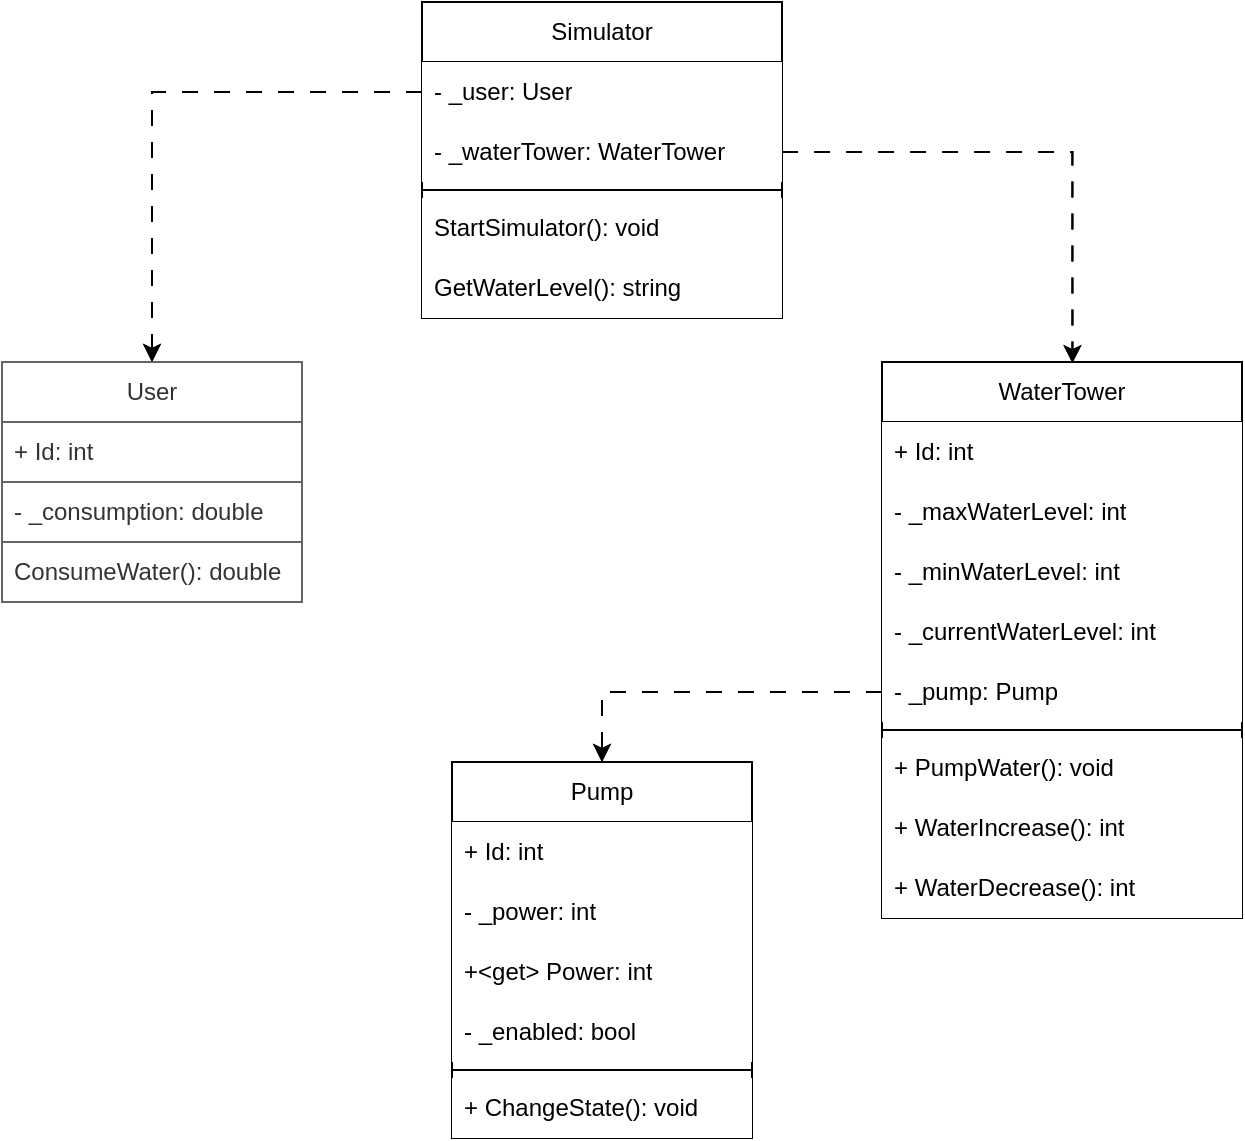 <mxfile version="21.1.2" type="device">
  <diagram id="C5RBs43oDa-KdzZeNtuy" name="Page-1">
    <mxGraphModel dx="1434" dy="834" grid="1" gridSize="10" guides="1" tooltips="1" connect="1" arrows="1" fold="1" page="1" pageScale="1" pageWidth="827" pageHeight="1169" math="0" shadow="0">
      <root>
        <mxCell id="WIyWlLk6GJQsqaUBKTNV-0" />
        <mxCell id="WIyWlLk6GJQsqaUBKTNV-1" parent="WIyWlLk6GJQsqaUBKTNV-0" />
        <mxCell id="alkZ7Xr636iCZh5vnlxN-1" value="Pump" style="swimlane;fontStyle=0;childLayout=stackLayout;horizontal=1;startSize=30;horizontalStack=0;resizeParent=1;resizeParentMax=0;resizeLast=0;collapsible=1;marginBottom=0;whiteSpace=wrap;html=1;fillColor=#FFFFFF;" parent="WIyWlLk6GJQsqaUBKTNV-1" vertex="1">
          <mxGeometry x="325" y="430" width="150" height="188" as="geometry" />
        </mxCell>
        <mxCell id="alkZ7Xr636iCZh5vnlxN-2" value="+ Id: int" style="text;strokeColor=none;fillColor=#FFFFFF;align=left;verticalAlign=middle;spacingLeft=4;spacingRight=4;overflow=hidden;points=[[0,0.5],[1,0.5]];portConstraint=eastwest;rotatable=0;whiteSpace=wrap;html=1;" parent="alkZ7Xr636iCZh5vnlxN-1" vertex="1">
          <mxGeometry y="30" width="150" height="30" as="geometry" />
        </mxCell>
        <mxCell id="alkZ7Xr636iCZh5vnlxN-8" value="- _power: int" style="text;strokeColor=none;fillColor=#FFFFFF;align=left;verticalAlign=middle;spacingLeft=4;spacingRight=4;overflow=hidden;points=[[0,0.5],[1,0.5]];portConstraint=eastwest;rotatable=0;whiteSpace=wrap;html=1;" parent="alkZ7Xr636iCZh5vnlxN-1" vertex="1">
          <mxGeometry y="60" width="150" height="30" as="geometry" />
        </mxCell>
        <mxCell id="alkZ7Xr636iCZh5vnlxN-25" value="+&amp;lt;get&amp;gt; Power: int" style="text;strokeColor=none;fillColor=#FFFFFF;align=left;verticalAlign=middle;spacingLeft=4;spacingRight=4;overflow=hidden;points=[[0,0.5],[1,0.5]];portConstraint=eastwest;rotatable=0;whiteSpace=wrap;html=1;" parent="alkZ7Xr636iCZh5vnlxN-1" vertex="1">
          <mxGeometry y="90" width="150" height="30" as="geometry" />
        </mxCell>
        <mxCell id="alkZ7Xr636iCZh5vnlxN-3" value="- _enabled: bool" style="text;strokeColor=none;fillColor=#FFFFFF;align=left;verticalAlign=middle;spacingLeft=4;spacingRight=4;overflow=hidden;points=[[0,0.5],[1,0.5]];portConstraint=eastwest;rotatable=0;whiteSpace=wrap;html=1;" parent="alkZ7Xr636iCZh5vnlxN-1" vertex="1">
          <mxGeometry y="120" width="150" height="30" as="geometry" />
        </mxCell>
        <mxCell id="alkZ7Xr636iCZh5vnlxN-7" value="" style="line;html=1;strokeWidth=1;align=left;verticalAlign=middle;spacingTop=-1;spacingLeft=3;spacingRight=3;rotatable=0;labelPosition=right;points=[];portConstraint=eastwest;fillColor=#FFFFFF;" parent="alkZ7Xr636iCZh5vnlxN-1" vertex="1">
          <mxGeometry y="150" width="150" height="8" as="geometry" />
        </mxCell>
        <mxCell id="alkZ7Xr636iCZh5vnlxN-4" value="+ ChangeState(): void" style="text;strokeColor=none;fillColor=#FFFFFF;align=left;verticalAlign=middle;spacingLeft=4;spacingRight=4;overflow=hidden;points=[[0,0.5],[1,0.5]];portConstraint=eastwest;rotatable=0;whiteSpace=wrap;html=1;" parent="alkZ7Xr636iCZh5vnlxN-1" vertex="1">
          <mxGeometry y="158" width="150" height="30" as="geometry" />
        </mxCell>
        <mxCell id="alkZ7Xr636iCZh5vnlxN-9" value="WaterTower" style="swimlane;fontStyle=0;childLayout=stackLayout;horizontal=1;startSize=30;horizontalStack=0;resizeParent=1;resizeParentMax=0;resizeLast=0;collapsible=1;marginBottom=0;whiteSpace=wrap;html=1;fillColor=#FFFFFF;" parent="WIyWlLk6GJQsqaUBKTNV-1" vertex="1">
          <mxGeometry x="540" y="230" width="180" height="278" as="geometry" />
        </mxCell>
        <mxCell id="alkZ7Xr636iCZh5vnlxN-18" value="+ Id: int" style="text;strokeColor=none;fillColor=#FFFFFF;align=left;verticalAlign=middle;spacingLeft=4;spacingRight=4;overflow=hidden;points=[[0,0.5],[1,0.5]];portConstraint=eastwest;rotatable=0;whiteSpace=wrap;html=1;" parent="alkZ7Xr636iCZh5vnlxN-9" vertex="1">
          <mxGeometry y="30" width="180" height="30" as="geometry" />
        </mxCell>
        <mxCell id="alkZ7Xr636iCZh5vnlxN-10" value="- _maxWaterLevel: int" style="text;strokeColor=none;fillColor=#FFFFFF;align=left;verticalAlign=middle;spacingLeft=4;spacingRight=4;overflow=hidden;points=[[0,0.5],[1,0.5]];portConstraint=eastwest;rotatable=0;whiteSpace=wrap;html=1;" parent="alkZ7Xr636iCZh5vnlxN-9" vertex="1">
          <mxGeometry y="60" width="180" height="30" as="geometry" />
        </mxCell>
        <mxCell id="alkZ7Xr636iCZh5vnlxN-11" value="- _minWaterLevel: int" style="text;strokeColor=none;fillColor=#FFFFFF;align=left;verticalAlign=middle;spacingLeft=4;spacingRight=4;overflow=hidden;points=[[0,0.5],[1,0.5]];portConstraint=eastwest;rotatable=0;whiteSpace=wrap;html=1;" parent="alkZ7Xr636iCZh5vnlxN-9" vertex="1">
          <mxGeometry y="90" width="180" height="30" as="geometry" />
        </mxCell>
        <mxCell id="alkZ7Xr636iCZh5vnlxN-12" value="- _currentWaterLevel: int" style="text;strokeColor=none;fillColor=#FFFFFF;align=left;verticalAlign=middle;spacingLeft=4;spacingRight=4;overflow=hidden;points=[[0,0.5],[1,0.5]];portConstraint=eastwest;rotatable=0;whiteSpace=wrap;html=1;" parent="alkZ7Xr636iCZh5vnlxN-9" vertex="1">
          <mxGeometry y="120" width="180" height="30" as="geometry" />
        </mxCell>
        <mxCell id="alkZ7Xr636iCZh5vnlxN-13" value="- _pump: Pump" style="text;strokeColor=none;fillColor=#FFFFFF;align=left;verticalAlign=middle;spacingLeft=4;spacingRight=4;overflow=hidden;points=[[0,0.5],[1,0.5]];portConstraint=eastwest;rotatable=0;whiteSpace=wrap;html=1;" parent="alkZ7Xr636iCZh5vnlxN-9" vertex="1">
          <mxGeometry y="150" width="180" height="30" as="geometry" />
        </mxCell>
        <mxCell id="alkZ7Xr636iCZh5vnlxN-15" value="" style="line;html=1;strokeWidth=1;align=left;verticalAlign=middle;spacingTop=-1;spacingLeft=3;spacingRight=3;rotatable=0;labelPosition=right;points=[];portConstraint=eastwest;fillColor=#FFFFFF;" parent="alkZ7Xr636iCZh5vnlxN-9" vertex="1">
          <mxGeometry y="180" width="180" height="8" as="geometry" />
        </mxCell>
        <mxCell id="alkZ7Xr636iCZh5vnlxN-14" value="+&amp;nbsp;PumpWater(): void" style="text;strokeColor=none;fillColor=#FFFFFF;align=left;verticalAlign=middle;spacingLeft=4;spacingRight=4;overflow=hidden;points=[[0,0.5],[1,0.5]];portConstraint=eastwest;rotatable=0;whiteSpace=wrap;html=1;" parent="alkZ7Xr636iCZh5vnlxN-9" vertex="1">
          <mxGeometry y="188" width="180" height="30" as="geometry" />
        </mxCell>
        <mxCell id="alkZ7Xr636iCZh5vnlxN-16" value="+&amp;nbsp;WaterIncrease(): int" style="text;strokeColor=none;fillColor=#FFFFFF;align=left;verticalAlign=middle;spacingLeft=4;spacingRight=4;overflow=hidden;points=[[0,0.5],[1,0.5]];portConstraint=eastwest;rotatable=0;whiteSpace=wrap;html=1;" parent="alkZ7Xr636iCZh5vnlxN-9" vertex="1">
          <mxGeometry y="218" width="180" height="30" as="geometry" />
        </mxCell>
        <mxCell id="alkZ7Xr636iCZh5vnlxN-17" value="+&amp;nbsp;WaterDecrease(): int" style="text;strokeColor=none;fillColor=#FFFFFF;align=left;verticalAlign=middle;spacingLeft=4;spacingRight=4;overflow=hidden;points=[[0,0.5],[1,0.5]];portConstraint=eastwest;rotatable=0;whiteSpace=wrap;html=1;" parent="alkZ7Xr636iCZh5vnlxN-9" vertex="1">
          <mxGeometry y="248" width="180" height="30" as="geometry" />
        </mxCell>
        <mxCell id="alkZ7Xr636iCZh5vnlxN-19" value="User" style="swimlane;fontStyle=0;childLayout=stackLayout;horizontal=1;startSize=30;horizontalStack=0;resizeParent=1;resizeParentMax=0;resizeLast=0;collapsible=1;marginBottom=0;whiteSpace=wrap;html=1;fillColor=#FFFFFF;fontColor=#333333;strokeColor=#666666;" parent="WIyWlLk6GJQsqaUBKTNV-1" vertex="1">
          <mxGeometry x="100" y="230" width="150" height="120" as="geometry" />
        </mxCell>
        <mxCell id="alkZ7Xr636iCZh5vnlxN-20" value="+ Id: int" style="text;align=left;verticalAlign=middle;spacingLeft=4;spacingRight=4;overflow=hidden;points=[[0,0.5],[1,0.5]];portConstraint=eastwest;rotatable=0;whiteSpace=wrap;html=1;fillColor=#FFFFFF;fontColor=#333333;strokeColor=#666666;" parent="alkZ7Xr636iCZh5vnlxN-19" vertex="1">
          <mxGeometry y="30" width="150" height="30" as="geometry" />
        </mxCell>
        <mxCell id="alkZ7Xr636iCZh5vnlxN-21" value="-&amp;nbsp;_consumption: double" style="text;align=left;verticalAlign=middle;spacingLeft=4;spacingRight=4;overflow=hidden;points=[[0,0.5],[1,0.5]];portConstraint=eastwest;rotatable=0;whiteSpace=wrap;html=1;fillColor=#FFFFFF;fontColor=#333333;strokeColor=#666666;" parent="alkZ7Xr636iCZh5vnlxN-19" vertex="1">
          <mxGeometry y="60" width="150" height="30" as="geometry" />
        </mxCell>
        <mxCell id="alkZ7Xr636iCZh5vnlxN-22" value="ConsumeWater(): double" style="text;align=left;verticalAlign=middle;spacingLeft=4;spacingRight=4;overflow=hidden;points=[[0,0.5],[1,0.5]];portConstraint=eastwest;rotatable=0;whiteSpace=wrap;html=1;fillColor=#FFFFFF;fontColor=#333333;strokeColor=#666666;" parent="alkZ7Xr636iCZh5vnlxN-19" vertex="1">
          <mxGeometry y="90" width="150" height="30" as="geometry" />
        </mxCell>
        <mxCell id="alkZ7Xr636iCZh5vnlxN-26" value="Simulator" style="swimlane;fontStyle=0;childLayout=stackLayout;horizontal=1;startSize=30;horizontalStack=0;resizeParent=1;resizeParentMax=0;resizeLast=0;collapsible=1;marginBottom=0;whiteSpace=wrap;html=1;fillColor=#FFFFFF;" parent="WIyWlLk6GJQsqaUBKTNV-1" vertex="1">
          <mxGeometry x="310" y="50" width="180" height="158" as="geometry" />
        </mxCell>
        <mxCell id="alkZ7Xr636iCZh5vnlxN-27" value="- _user: User" style="text;strokeColor=none;fillColor=#FFFFFF;align=left;verticalAlign=middle;spacingLeft=4;spacingRight=4;overflow=hidden;points=[[0,0.5],[1,0.5]];portConstraint=eastwest;rotatable=0;whiteSpace=wrap;html=1;" parent="alkZ7Xr636iCZh5vnlxN-26" vertex="1">
          <mxGeometry y="30" width="180" height="30" as="geometry" />
        </mxCell>
        <mxCell id="alkZ7Xr636iCZh5vnlxN-28" value="-&amp;nbsp;_waterTower: WaterTower" style="text;strokeColor=none;fillColor=#FFFFFF;align=left;verticalAlign=middle;spacingLeft=4;spacingRight=4;overflow=hidden;points=[[0,0.5],[1,0.5]];portConstraint=eastwest;rotatable=0;whiteSpace=wrap;html=1;" parent="alkZ7Xr636iCZh5vnlxN-26" vertex="1">
          <mxGeometry y="60" width="180" height="30" as="geometry" />
        </mxCell>
        <mxCell id="alkZ7Xr636iCZh5vnlxN-30" value="" style="line;html=1;strokeWidth=1;align=left;verticalAlign=middle;spacingTop=-1;spacingLeft=3;spacingRight=3;rotatable=0;labelPosition=right;points=[];portConstraint=eastwest;" parent="alkZ7Xr636iCZh5vnlxN-26" vertex="1">
          <mxGeometry y="90" width="180" height="8" as="geometry" />
        </mxCell>
        <mxCell id="alkZ7Xr636iCZh5vnlxN-29" value="StartSimulator(): void" style="text;strokeColor=none;fillColor=#FFFFFF;align=left;verticalAlign=middle;spacingLeft=4;spacingRight=4;overflow=hidden;points=[[0,0.5],[1,0.5]];portConstraint=eastwest;rotatable=0;whiteSpace=wrap;html=1;" parent="alkZ7Xr636iCZh5vnlxN-26" vertex="1">
          <mxGeometry y="98" width="180" height="30" as="geometry" />
        </mxCell>
        <mxCell id="alkZ7Xr636iCZh5vnlxN-31" value="GetWaterLevel(): string" style="text;strokeColor=none;fillColor=#FFFFFF;align=left;verticalAlign=middle;spacingLeft=4;spacingRight=4;overflow=hidden;points=[[0,0.5],[1,0.5]];portConstraint=eastwest;rotatable=0;whiteSpace=wrap;html=1;" parent="alkZ7Xr636iCZh5vnlxN-26" vertex="1">
          <mxGeometry y="128" width="180" height="30" as="geometry" />
        </mxCell>
        <mxCell id="alkZ7Xr636iCZh5vnlxN-36" style="edgeStyle=orthogonalEdgeStyle;rounded=0;orthogonalLoop=1;jettySize=auto;html=1;entryX=0.5;entryY=0;entryDx=0;entryDy=0;dashed=1;dashPattern=8 8;" parent="WIyWlLk6GJQsqaUBKTNV-1" source="alkZ7Xr636iCZh5vnlxN-27" target="alkZ7Xr636iCZh5vnlxN-19" edge="1">
          <mxGeometry relative="1" as="geometry" />
        </mxCell>
        <mxCell id="alkZ7Xr636iCZh5vnlxN-37" style="edgeStyle=orthogonalEdgeStyle;rounded=0;orthogonalLoop=1;jettySize=auto;html=1;entryX=0.529;entryY=0.002;entryDx=0;entryDy=0;entryPerimeter=0;dashed=1;dashPattern=8 8;" parent="WIyWlLk6GJQsqaUBKTNV-1" source="alkZ7Xr636iCZh5vnlxN-28" target="alkZ7Xr636iCZh5vnlxN-9" edge="1">
          <mxGeometry relative="1" as="geometry" />
        </mxCell>
        <mxCell id="alkZ7Xr636iCZh5vnlxN-38" style="edgeStyle=orthogonalEdgeStyle;rounded=0;orthogonalLoop=1;jettySize=auto;html=1;entryX=0.5;entryY=0;entryDx=0;entryDy=0;dashed=1;dashPattern=8 8;" parent="WIyWlLk6GJQsqaUBKTNV-1" source="alkZ7Xr636iCZh5vnlxN-13" target="alkZ7Xr636iCZh5vnlxN-1" edge="1">
          <mxGeometry relative="1" as="geometry" />
        </mxCell>
        <mxCell id="bNGtCb510TbbhAoL2gIx-0" value="Pump" style="swimlane;fontStyle=0;childLayout=stackLayout;horizontal=1;startSize=30;horizontalStack=0;resizeParent=1;resizeParentMax=0;resizeLast=0;collapsible=1;marginBottom=0;whiteSpace=wrap;html=1;fillColor=#FFFFFF;" vertex="1" parent="WIyWlLk6GJQsqaUBKTNV-1">
          <mxGeometry x="325" y="430" width="150" height="188" as="geometry" />
        </mxCell>
        <mxCell id="bNGtCb510TbbhAoL2gIx-1" value="+ Id: int" style="text;strokeColor=none;fillColor=#FFFFFF;align=left;verticalAlign=middle;spacingLeft=4;spacingRight=4;overflow=hidden;points=[[0,0.5],[1,0.5]];portConstraint=eastwest;rotatable=0;whiteSpace=wrap;html=1;" vertex="1" parent="bNGtCb510TbbhAoL2gIx-0">
          <mxGeometry y="30" width="150" height="30" as="geometry" />
        </mxCell>
        <mxCell id="bNGtCb510TbbhAoL2gIx-2" value="- _power: int" style="text;strokeColor=none;fillColor=#FFFFFF;align=left;verticalAlign=middle;spacingLeft=4;spacingRight=4;overflow=hidden;points=[[0,0.5],[1,0.5]];portConstraint=eastwest;rotatable=0;whiteSpace=wrap;html=1;" vertex="1" parent="bNGtCb510TbbhAoL2gIx-0">
          <mxGeometry y="60" width="150" height="30" as="geometry" />
        </mxCell>
        <mxCell id="bNGtCb510TbbhAoL2gIx-3" value="+&amp;lt;get&amp;gt; Power: int" style="text;strokeColor=none;fillColor=#FFFFFF;align=left;verticalAlign=middle;spacingLeft=4;spacingRight=4;overflow=hidden;points=[[0,0.5],[1,0.5]];portConstraint=eastwest;rotatable=0;whiteSpace=wrap;html=1;" vertex="1" parent="bNGtCb510TbbhAoL2gIx-0">
          <mxGeometry y="90" width="150" height="30" as="geometry" />
        </mxCell>
        <mxCell id="bNGtCb510TbbhAoL2gIx-4" value="- _enabled: bool" style="text;strokeColor=none;fillColor=#FFFFFF;align=left;verticalAlign=middle;spacingLeft=4;spacingRight=4;overflow=hidden;points=[[0,0.5],[1,0.5]];portConstraint=eastwest;rotatable=0;whiteSpace=wrap;html=1;" vertex="1" parent="bNGtCb510TbbhAoL2gIx-0">
          <mxGeometry y="120" width="150" height="30" as="geometry" />
        </mxCell>
        <mxCell id="bNGtCb510TbbhAoL2gIx-5" value="" style="line;html=1;strokeWidth=1;align=left;verticalAlign=middle;spacingTop=-1;spacingLeft=3;spacingRight=3;rotatable=0;labelPosition=right;points=[];portConstraint=eastwest;fillColor=#FFFFFF;" vertex="1" parent="bNGtCb510TbbhAoL2gIx-0">
          <mxGeometry y="150" width="150" height="8" as="geometry" />
        </mxCell>
        <mxCell id="bNGtCb510TbbhAoL2gIx-6" value="+ ChangeState(): void" style="text;strokeColor=none;fillColor=#FFFFFF;align=left;verticalAlign=middle;spacingLeft=4;spacingRight=4;overflow=hidden;points=[[0,0.5],[1,0.5]];portConstraint=eastwest;rotatable=0;whiteSpace=wrap;html=1;" vertex="1" parent="bNGtCb510TbbhAoL2gIx-0">
          <mxGeometry y="158" width="150" height="30" as="geometry" />
        </mxCell>
        <mxCell id="bNGtCb510TbbhAoL2gIx-7" value="WaterTower" style="swimlane;fontStyle=0;childLayout=stackLayout;horizontal=1;startSize=30;horizontalStack=0;resizeParent=1;resizeParentMax=0;resizeLast=0;collapsible=1;marginBottom=0;whiteSpace=wrap;html=1;fillColor=#FFFFFF;" vertex="1" parent="WIyWlLk6GJQsqaUBKTNV-1">
          <mxGeometry x="540" y="230" width="180" height="278" as="geometry" />
        </mxCell>
        <mxCell id="bNGtCb510TbbhAoL2gIx-8" value="+ Id: int" style="text;strokeColor=none;fillColor=#FFFFFF;align=left;verticalAlign=middle;spacingLeft=4;spacingRight=4;overflow=hidden;points=[[0,0.5],[1,0.5]];portConstraint=eastwest;rotatable=0;whiteSpace=wrap;html=1;" vertex="1" parent="bNGtCb510TbbhAoL2gIx-7">
          <mxGeometry y="30" width="180" height="30" as="geometry" />
        </mxCell>
        <mxCell id="bNGtCb510TbbhAoL2gIx-9" value="- _maxWaterLevel: int" style="text;strokeColor=none;fillColor=#FFFFFF;align=left;verticalAlign=middle;spacingLeft=4;spacingRight=4;overflow=hidden;points=[[0,0.5],[1,0.5]];portConstraint=eastwest;rotatable=0;whiteSpace=wrap;html=1;" vertex="1" parent="bNGtCb510TbbhAoL2gIx-7">
          <mxGeometry y="60" width="180" height="30" as="geometry" />
        </mxCell>
        <mxCell id="bNGtCb510TbbhAoL2gIx-10" value="- _minWaterLevel: int" style="text;strokeColor=none;fillColor=#FFFFFF;align=left;verticalAlign=middle;spacingLeft=4;spacingRight=4;overflow=hidden;points=[[0,0.5],[1,0.5]];portConstraint=eastwest;rotatable=0;whiteSpace=wrap;html=1;" vertex="1" parent="bNGtCb510TbbhAoL2gIx-7">
          <mxGeometry y="90" width="180" height="30" as="geometry" />
        </mxCell>
        <mxCell id="bNGtCb510TbbhAoL2gIx-11" value="- _currentWaterLevel: int" style="text;strokeColor=none;fillColor=#FFFFFF;align=left;verticalAlign=middle;spacingLeft=4;spacingRight=4;overflow=hidden;points=[[0,0.5],[1,0.5]];portConstraint=eastwest;rotatable=0;whiteSpace=wrap;html=1;" vertex="1" parent="bNGtCb510TbbhAoL2gIx-7">
          <mxGeometry y="120" width="180" height="30" as="geometry" />
        </mxCell>
        <mxCell id="bNGtCb510TbbhAoL2gIx-12" value="- _pump: Pump" style="text;strokeColor=none;fillColor=#FFFFFF;align=left;verticalAlign=middle;spacingLeft=4;spacingRight=4;overflow=hidden;points=[[0,0.5],[1,0.5]];portConstraint=eastwest;rotatable=0;whiteSpace=wrap;html=1;" vertex="1" parent="bNGtCb510TbbhAoL2gIx-7">
          <mxGeometry y="150" width="180" height="30" as="geometry" />
        </mxCell>
        <mxCell id="bNGtCb510TbbhAoL2gIx-13" value="" style="line;html=1;strokeWidth=1;align=left;verticalAlign=middle;spacingTop=-1;spacingLeft=3;spacingRight=3;rotatable=0;labelPosition=right;points=[];portConstraint=eastwest;fillColor=#FFFFFF;" vertex="1" parent="bNGtCb510TbbhAoL2gIx-7">
          <mxGeometry y="180" width="180" height="8" as="geometry" />
        </mxCell>
        <mxCell id="bNGtCb510TbbhAoL2gIx-14" value="+&amp;nbsp;PumpWater(): void" style="text;strokeColor=none;fillColor=#FFFFFF;align=left;verticalAlign=middle;spacingLeft=4;spacingRight=4;overflow=hidden;points=[[0,0.5],[1,0.5]];portConstraint=eastwest;rotatable=0;whiteSpace=wrap;html=1;" vertex="1" parent="bNGtCb510TbbhAoL2gIx-7">
          <mxGeometry y="188" width="180" height="30" as="geometry" />
        </mxCell>
        <mxCell id="bNGtCb510TbbhAoL2gIx-15" value="+&amp;nbsp;WaterIncrease(): int" style="text;strokeColor=none;fillColor=#FFFFFF;align=left;verticalAlign=middle;spacingLeft=4;spacingRight=4;overflow=hidden;points=[[0,0.5],[1,0.5]];portConstraint=eastwest;rotatable=0;whiteSpace=wrap;html=1;" vertex="1" parent="bNGtCb510TbbhAoL2gIx-7">
          <mxGeometry y="218" width="180" height="30" as="geometry" />
        </mxCell>
        <mxCell id="bNGtCb510TbbhAoL2gIx-16" value="+&amp;nbsp;WaterDecrease(): int" style="text;strokeColor=none;fillColor=#FFFFFF;align=left;verticalAlign=middle;spacingLeft=4;spacingRight=4;overflow=hidden;points=[[0,0.5],[1,0.5]];portConstraint=eastwest;rotatable=0;whiteSpace=wrap;html=1;" vertex="1" parent="bNGtCb510TbbhAoL2gIx-7">
          <mxGeometry y="248" width="180" height="30" as="geometry" />
        </mxCell>
        <mxCell id="bNGtCb510TbbhAoL2gIx-17" value="User" style="swimlane;fontStyle=0;childLayout=stackLayout;horizontal=1;startSize=30;horizontalStack=0;resizeParent=1;resizeParentMax=0;resizeLast=0;collapsible=1;marginBottom=0;whiteSpace=wrap;html=1;fillColor=#FFFFFF;fontColor=#333333;strokeColor=#666666;" vertex="1" parent="WIyWlLk6GJQsqaUBKTNV-1">
          <mxGeometry x="100" y="230" width="150" height="120" as="geometry" />
        </mxCell>
        <mxCell id="bNGtCb510TbbhAoL2gIx-18" value="+ Id: int" style="text;align=left;verticalAlign=middle;spacingLeft=4;spacingRight=4;overflow=hidden;points=[[0,0.5],[1,0.5]];portConstraint=eastwest;rotatable=0;whiteSpace=wrap;html=1;fillColor=#FFFFFF;fontColor=#333333;strokeColor=#666666;" vertex="1" parent="bNGtCb510TbbhAoL2gIx-17">
          <mxGeometry y="30" width="150" height="30" as="geometry" />
        </mxCell>
        <mxCell id="bNGtCb510TbbhAoL2gIx-19" value="-&amp;nbsp;_consumption: double" style="text;align=left;verticalAlign=middle;spacingLeft=4;spacingRight=4;overflow=hidden;points=[[0,0.5],[1,0.5]];portConstraint=eastwest;rotatable=0;whiteSpace=wrap;html=1;fillColor=#FFFFFF;fontColor=#333333;strokeColor=#666666;" vertex="1" parent="bNGtCb510TbbhAoL2gIx-17">
          <mxGeometry y="60" width="150" height="30" as="geometry" />
        </mxCell>
        <mxCell id="bNGtCb510TbbhAoL2gIx-20" value="ConsumeWater(): double" style="text;align=left;verticalAlign=middle;spacingLeft=4;spacingRight=4;overflow=hidden;points=[[0,0.5],[1,0.5]];portConstraint=eastwest;rotatable=0;whiteSpace=wrap;html=1;fillColor=#FFFFFF;fontColor=#333333;strokeColor=#666666;" vertex="1" parent="bNGtCb510TbbhAoL2gIx-17">
          <mxGeometry y="90" width="150" height="30" as="geometry" />
        </mxCell>
        <mxCell id="bNGtCb510TbbhAoL2gIx-21" value="Simulator" style="swimlane;fontStyle=0;childLayout=stackLayout;horizontal=1;startSize=30;horizontalStack=0;resizeParent=1;resizeParentMax=0;resizeLast=0;collapsible=1;marginBottom=0;whiteSpace=wrap;html=1;fillColor=#FFFFFF;" vertex="1" parent="WIyWlLk6GJQsqaUBKTNV-1">
          <mxGeometry x="310" y="50" width="180" height="158" as="geometry" />
        </mxCell>
        <mxCell id="bNGtCb510TbbhAoL2gIx-22" value="- _user: User" style="text;strokeColor=none;fillColor=#FFFFFF;align=left;verticalAlign=middle;spacingLeft=4;spacingRight=4;overflow=hidden;points=[[0,0.5],[1,0.5]];portConstraint=eastwest;rotatable=0;whiteSpace=wrap;html=1;" vertex="1" parent="bNGtCb510TbbhAoL2gIx-21">
          <mxGeometry y="30" width="180" height="30" as="geometry" />
        </mxCell>
        <mxCell id="bNGtCb510TbbhAoL2gIx-23" value="-&amp;nbsp;_waterTower: WaterTower" style="text;strokeColor=none;fillColor=#FFFFFF;align=left;verticalAlign=middle;spacingLeft=4;spacingRight=4;overflow=hidden;points=[[0,0.5],[1,0.5]];portConstraint=eastwest;rotatable=0;whiteSpace=wrap;html=1;" vertex="1" parent="bNGtCb510TbbhAoL2gIx-21">
          <mxGeometry y="60" width="180" height="30" as="geometry" />
        </mxCell>
        <mxCell id="bNGtCb510TbbhAoL2gIx-24" value="" style="line;html=1;strokeWidth=1;align=left;verticalAlign=middle;spacingTop=-1;spacingLeft=3;spacingRight=3;rotatable=0;labelPosition=right;points=[];portConstraint=eastwest;" vertex="1" parent="bNGtCb510TbbhAoL2gIx-21">
          <mxGeometry y="90" width="180" height="8" as="geometry" />
        </mxCell>
        <mxCell id="bNGtCb510TbbhAoL2gIx-25" value="StartSimulator(): void" style="text;strokeColor=none;fillColor=#FFFFFF;align=left;verticalAlign=middle;spacingLeft=4;spacingRight=4;overflow=hidden;points=[[0,0.5],[1,0.5]];portConstraint=eastwest;rotatable=0;whiteSpace=wrap;html=1;" vertex="1" parent="bNGtCb510TbbhAoL2gIx-21">
          <mxGeometry y="98" width="180" height="30" as="geometry" />
        </mxCell>
        <mxCell id="bNGtCb510TbbhAoL2gIx-26" value="GetWaterLevel(): string" style="text;strokeColor=none;fillColor=#FFFFFF;align=left;verticalAlign=middle;spacingLeft=4;spacingRight=4;overflow=hidden;points=[[0,0.5],[1,0.5]];portConstraint=eastwest;rotatable=0;whiteSpace=wrap;html=1;" vertex="1" parent="bNGtCb510TbbhAoL2gIx-21">
          <mxGeometry y="128" width="180" height="30" as="geometry" />
        </mxCell>
        <mxCell id="bNGtCb510TbbhAoL2gIx-27" style="edgeStyle=orthogonalEdgeStyle;rounded=0;orthogonalLoop=1;jettySize=auto;html=1;entryX=0.5;entryY=0;entryDx=0;entryDy=0;dashed=1;dashPattern=8 8;" edge="1" parent="WIyWlLk6GJQsqaUBKTNV-1" source="bNGtCb510TbbhAoL2gIx-22" target="bNGtCb510TbbhAoL2gIx-17">
          <mxGeometry relative="1" as="geometry" />
        </mxCell>
        <mxCell id="bNGtCb510TbbhAoL2gIx-28" style="edgeStyle=orthogonalEdgeStyle;rounded=0;orthogonalLoop=1;jettySize=auto;html=1;entryX=0.529;entryY=0.002;entryDx=0;entryDy=0;entryPerimeter=0;dashed=1;dashPattern=8 8;" edge="1" parent="WIyWlLk6GJQsqaUBKTNV-1" source="bNGtCb510TbbhAoL2gIx-23" target="bNGtCb510TbbhAoL2gIx-7">
          <mxGeometry relative="1" as="geometry" />
        </mxCell>
        <mxCell id="bNGtCb510TbbhAoL2gIx-29" style="edgeStyle=orthogonalEdgeStyle;rounded=0;orthogonalLoop=1;jettySize=auto;html=1;entryX=0.5;entryY=0;entryDx=0;entryDy=0;dashed=1;dashPattern=8 8;" edge="1" parent="WIyWlLk6GJQsqaUBKTNV-1" source="bNGtCb510TbbhAoL2gIx-12" target="bNGtCb510TbbhAoL2gIx-0">
          <mxGeometry relative="1" as="geometry" />
        </mxCell>
      </root>
    </mxGraphModel>
  </diagram>
</mxfile>
